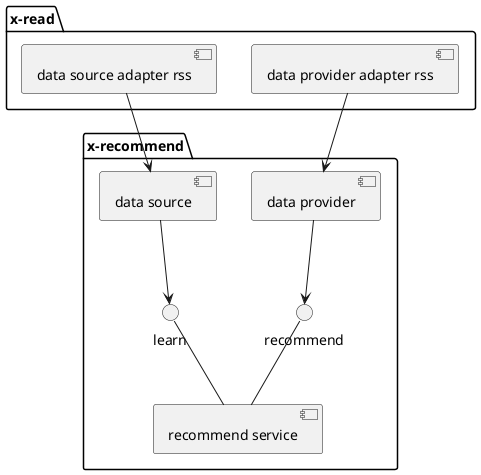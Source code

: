 @startuml

package "x-read" {
[data provider adapter rss]
[data source adapter rss]
}

package "x-recommend" {
  [data provider]
  [data source]
  learn -- [recommend service]
  recommend -- [recommend service]
}
[data source] --> learn
[data provider] --> recommend
[data provider adapter rss]-->[data provider]
[data source adapter rss]-->  [data source]

@enduml
